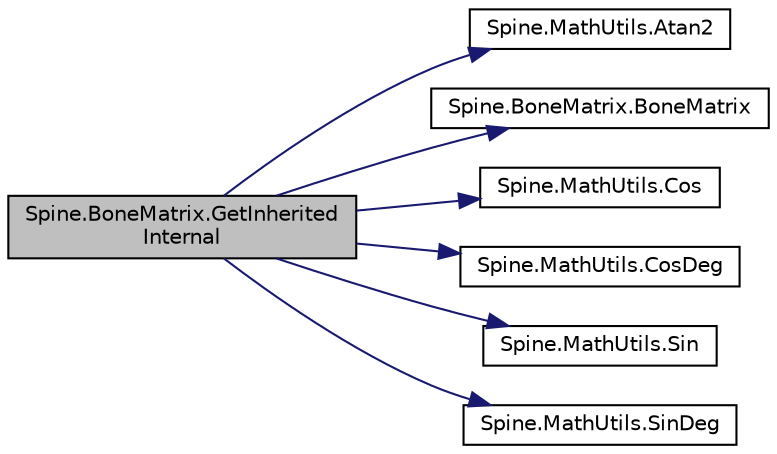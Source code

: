 digraph "Spine.BoneMatrix.GetInheritedInternal"
{
 // LATEX_PDF_SIZE
  edge [fontname="Helvetica",fontsize="10",labelfontname="Helvetica",labelfontsize="10"];
  node [fontname="Helvetica",fontsize="10",shape=record];
  rankdir="LR";
  Node1 [label="Spine.BoneMatrix.GetInherited\lInternal",height=0.2,width=0.4,color="black", fillcolor="grey75", style="filled", fontcolor="black",tooltip=" "];
  Node1 -> Node2 [color="midnightblue",fontsize="10",style="solid"];
  Node2 [label="Spine.MathUtils.Atan2",height=0.2,width=0.4,color="black", fillcolor="white", style="filled",URL="$class_spine_1_1_math_utils.html#a3e98f9d30d651fcde8320c2bdaa41f74",tooltip="Returns atan2 in radians, faster but less accurate than Math.Atan2. Average error of 0...."];
  Node1 -> Node3 [color="midnightblue",fontsize="10",style="solid"];
  Node3 [label="Spine.BoneMatrix.BoneMatrix",height=0.2,width=0.4,color="black", fillcolor="white", style="filled",URL="$struct_spine_1_1_bone_matrix.html#ac70a4da741762d8ee676954682a3eb56",tooltip="Constructor for a local bone matrix based on Setup Pose BoneData."];
  Node1 -> Node4 [color="midnightblue",fontsize="10",style="solid"];
  Node4 [label="Spine.MathUtils.Cos",height=0.2,width=0.4,color="black", fillcolor="white", style="filled",URL="$class_spine_1_1_math_utils.html#a5a54380abac57117f618e55d51c8ffd3",tooltip="Returns the cosine in radians from a lookup table."];
  Node1 -> Node5 [color="midnightblue",fontsize="10",style="solid"];
  Node5 [label="Spine.MathUtils.CosDeg",height=0.2,width=0.4,color="black", fillcolor="white", style="filled",URL="$class_spine_1_1_math_utils.html#a86984dbed809bd6ec2f9295b5ad96db3",tooltip="Returns the cosine in radians from a lookup table."];
  Node1 -> Node6 [color="midnightblue",fontsize="10",style="solid"];
  Node6 [label="Spine.MathUtils.Sin",height=0.2,width=0.4,color="black", fillcolor="white", style="filled",URL="$class_spine_1_1_math_utils.html#a28ddf17f11f78969b5dc2d7588071d7b",tooltip="Returns the sine in radians from a lookup table."];
  Node1 -> Node7 [color="midnightblue",fontsize="10",style="solid"];
  Node7 [label="Spine.MathUtils.SinDeg",height=0.2,width=0.4,color="black", fillcolor="white", style="filled",URL="$class_spine_1_1_math_utils.html#a9c43b99917f17838ece89205052a2820",tooltip="Returns the sine in radians from a lookup table."];
}
